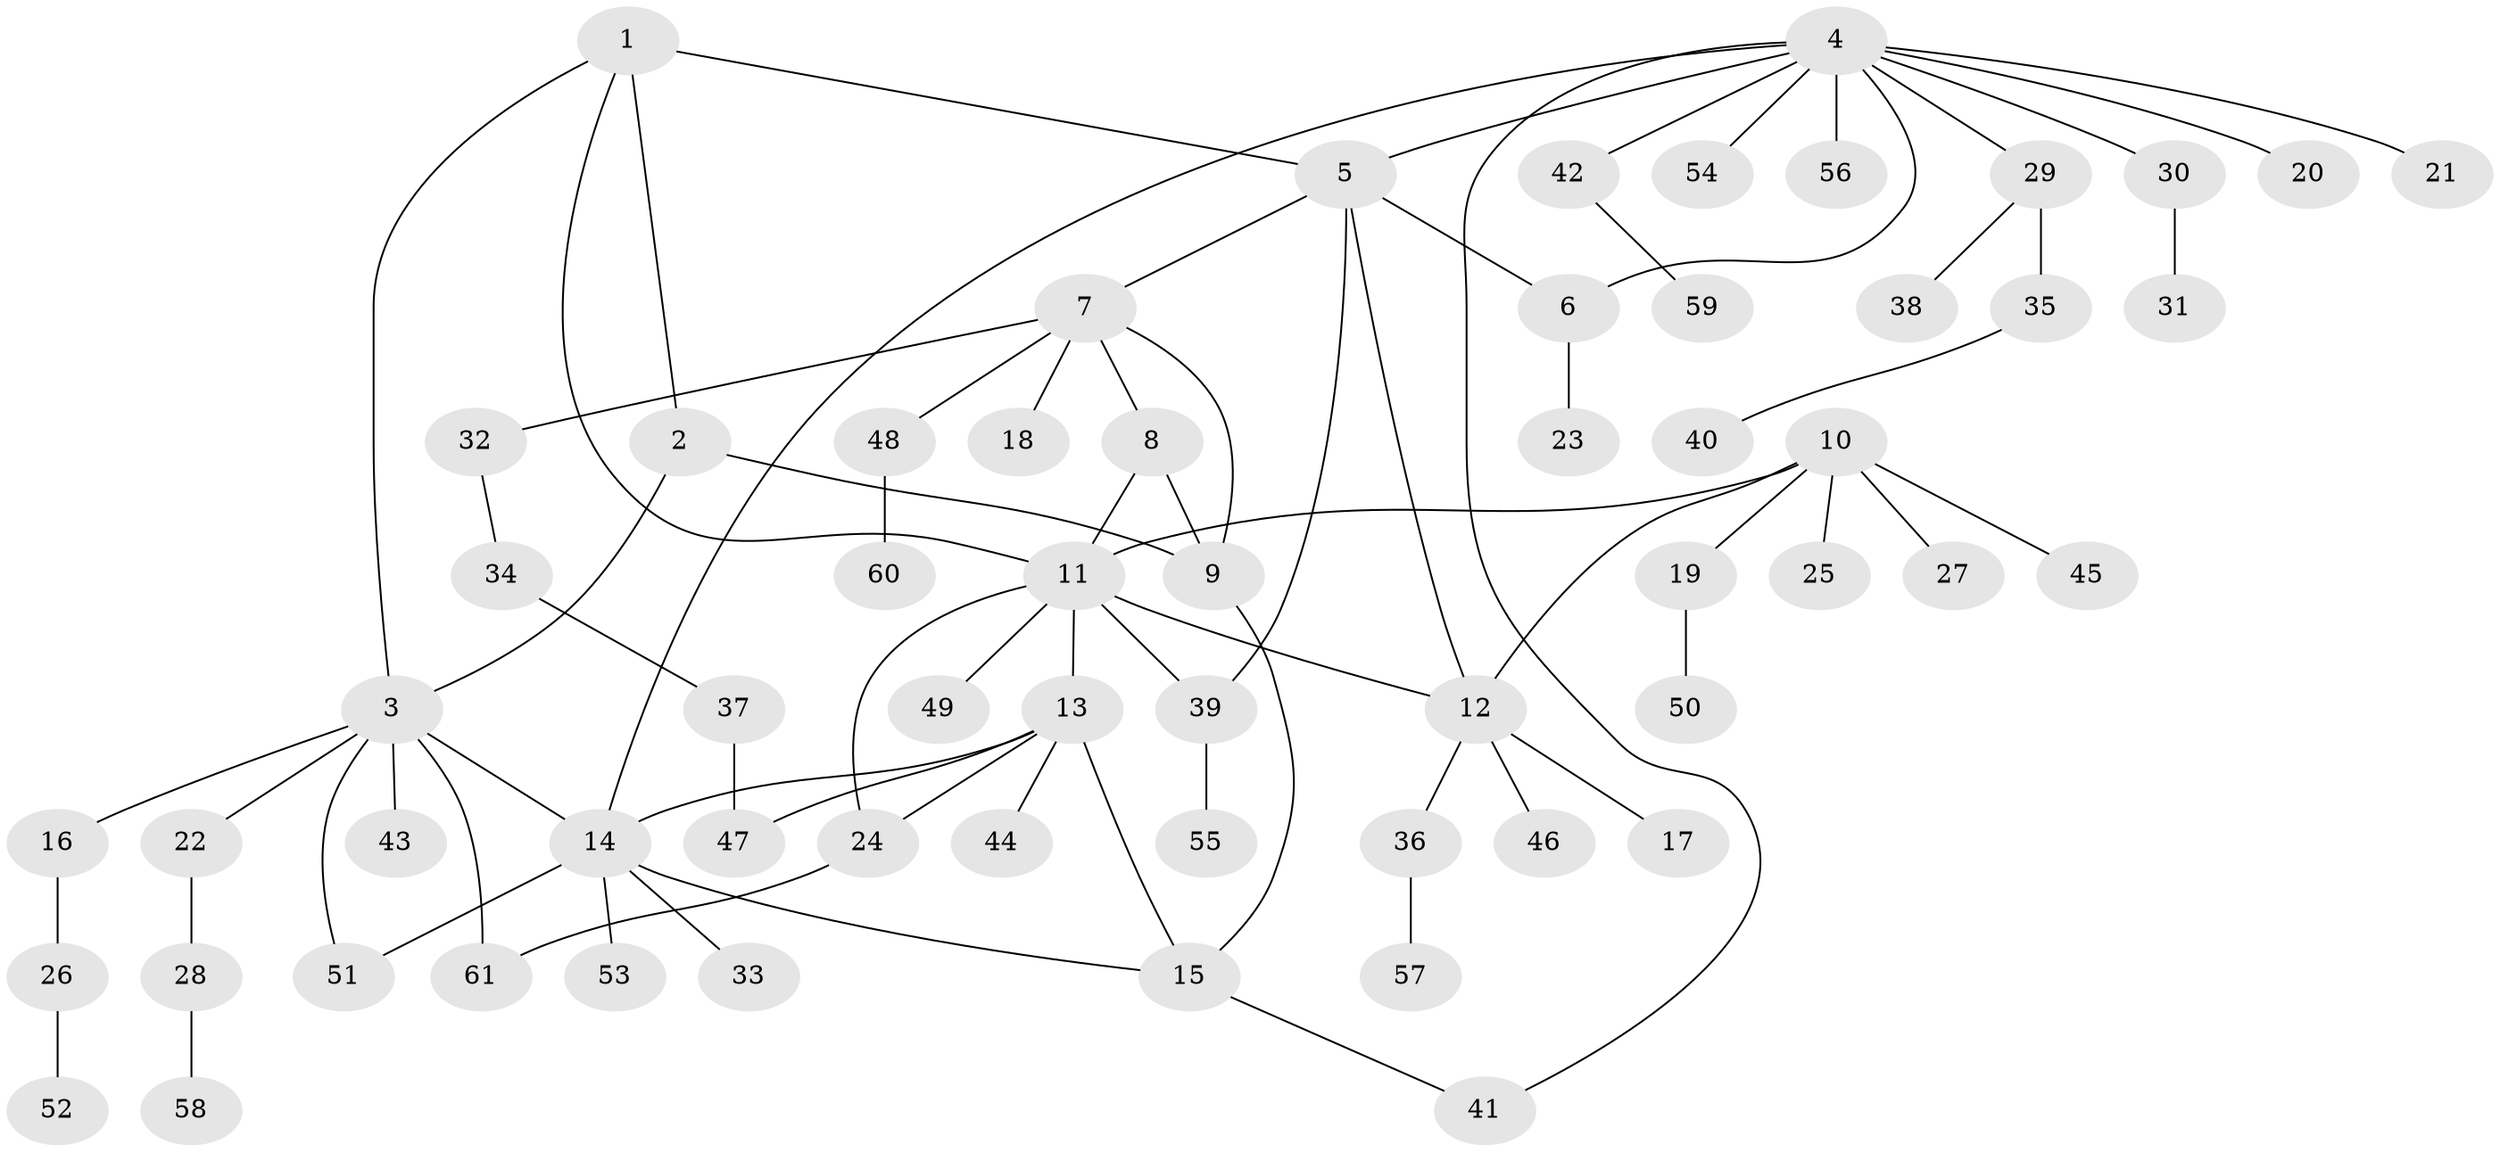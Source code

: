 // Generated by graph-tools (version 1.1) at 2025/50/03/09/25 03:50:39]
// undirected, 61 vertices, 77 edges
graph export_dot {
graph [start="1"]
  node [color=gray90,style=filled];
  1;
  2;
  3;
  4;
  5;
  6;
  7;
  8;
  9;
  10;
  11;
  12;
  13;
  14;
  15;
  16;
  17;
  18;
  19;
  20;
  21;
  22;
  23;
  24;
  25;
  26;
  27;
  28;
  29;
  30;
  31;
  32;
  33;
  34;
  35;
  36;
  37;
  38;
  39;
  40;
  41;
  42;
  43;
  44;
  45;
  46;
  47;
  48;
  49;
  50;
  51;
  52;
  53;
  54;
  55;
  56;
  57;
  58;
  59;
  60;
  61;
  1 -- 2;
  1 -- 3;
  1 -- 5;
  1 -- 11;
  2 -- 3;
  2 -- 9;
  3 -- 14;
  3 -- 16;
  3 -- 22;
  3 -- 43;
  3 -- 51;
  3 -- 61;
  4 -- 5;
  4 -- 6;
  4 -- 14;
  4 -- 20;
  4 -- 21;
  4 -- 29;
  4 -- 30;
  4 -- 41;
  4 -- 42;
  4 -- 54;
  4 -- 56;
  5 -- 6;
  5 -- 7;
  5 -- 12;
  5 -- 39;
  6 -- 23;
  7 -- 8;
  7 -- 9;
  7 -- 18;
  7 -- 32;
  7 -- 48;
  8 -- 9;
  8 -- 11;
  9 -- 15;
  10 -- 11;
  10 -- 12;
  10 -- 19;
  10 -- 25;
  10 -- 27;
  10 -- 45;
  11 -- 12;
  11 -- 13;
  11 -- 24;
  11 -- 39;
  11 -- 49;
  12 -- 17;
  12 -- 36;
  12 -- 46;
  13 -- 14;
  13 -- 15;
  13 -- 24;
  13 -- 44;
  13 -- 47;
  14 -- 15;
  14 -- 33;
  14 -- 51;
  14 -- 53;
  15 -- 41;
  16 -- 26;
  19 -- 50;
  22 -- 28;
  24 -- 61;
  26 -- 52;
  28 -- 58;
  29 -- 35;
  29 -- 38;
  30 -- 31;
  32 -- 34;
  34 -- 37;
  35 -- 40;
  36 -- 57;
  37 -- 47;
  39 -- 55;
  42 -- 59;
  48 -- 60;
}
